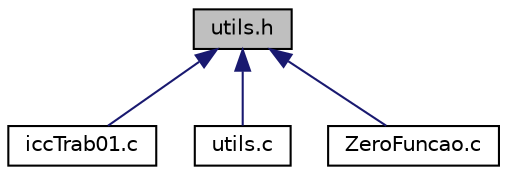 digraph "utils.h"
{
  edge [fontname="Helvetica",fontsize="10",labelfontname="Helvetica",labelfontsize="10"];
  node [fontname="Helvetica",fontsize="10",shape=record];
  Node3 [label="utils.h",height=0.2,width=0.4,color="black", fillcolor="grey75", style="filled", fontcolor="black"];
  Node3 -> Node4 [dir="back",color="midnightblue",fontsize="10",style="solid",fontname="Helvetica"];
  Node4 [label="iccTrab01.c",height=0.2,width=0.4,color="black", fillcolor="white", style="filled",URL="$iccTrab01_8c.html"];
  Node3 -> Node5 [dir="back",color="midnightblue",fontsize="10",style="solid",fontname="Helvetica"];
  Node5 [label="utils.c",height=0.2,width=0.4,color="black", fillcolor="white", style="filled",URL="$utils_8c.html"];
  Node3 -> Node6 [dir="back",color="midnightblue",fontsize="10",style="solid",fontname="Helvetica"];
  Node6 [label="ZeroFuncao.c",height=0.2,width=0.4,color="black", fillcolor="white", style="filled",URL="$ZeroFuncao_8c.html",tooltip="Arquivo com a implementação das funções. "];
}
